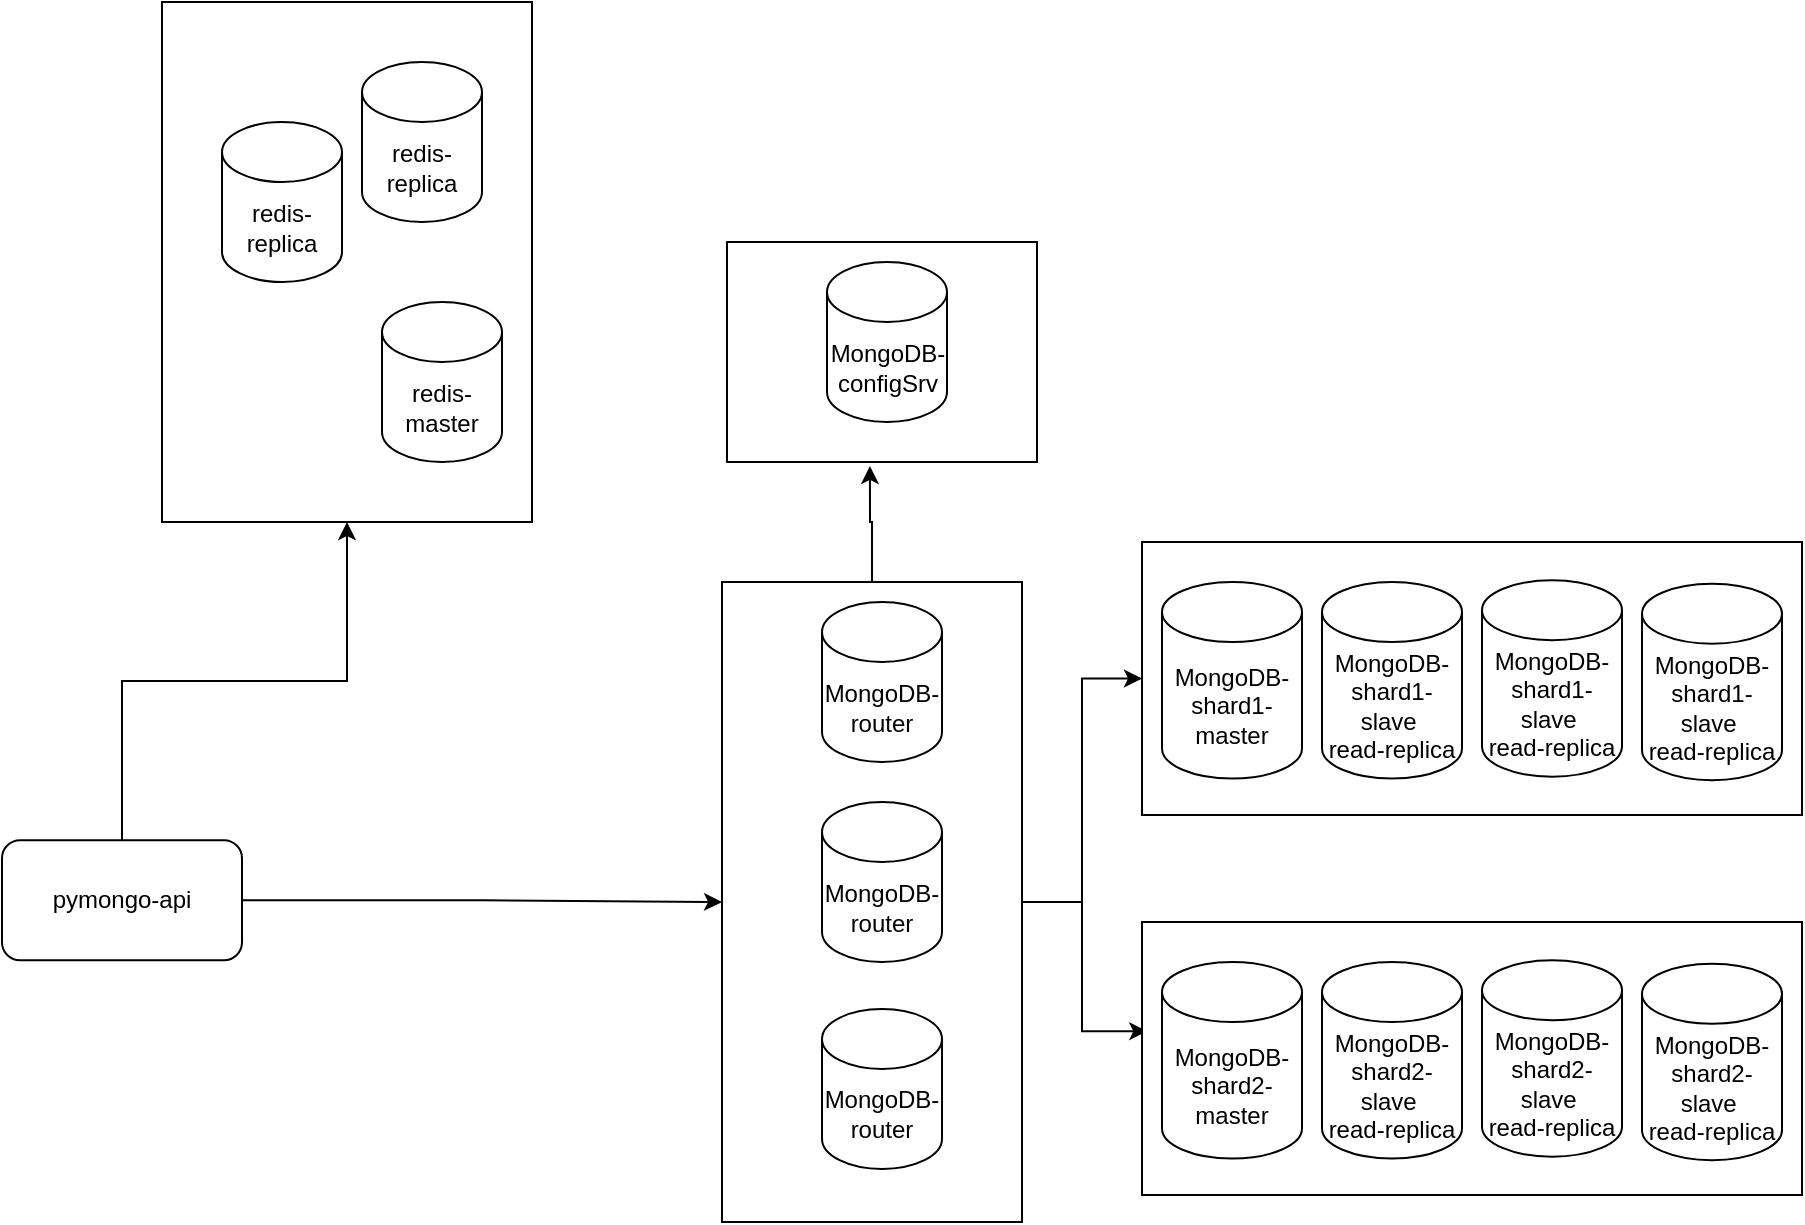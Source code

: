 <mxfile version="24.7.12">
  <diagram name="Page-1" id="-H_mtQnk-PTXWXPvYvuk">
    <mxGraphModel dx="1181" dy="1878" grid="1" gridSize="10" guides="1" tooltips="1" connect="1" arrows="1" fold="1" page="1" pageScale="1" pageWidth="1169" pageHeight="827" math="0" shadow="0">
      <root>
        <mxCell id="0" />
        <mxCell id="1" parent="0" />
        <mxCell id="_6_ejlqhK0-twmM20056-15" style="edgeStyle=orthogonalEdgeStyle;rounded=0;orthogonalLoop=1;jettySize=auto;html=1;" edge="1" parent="1" source="_6_ejlqhK0-twmM20056-6" target="_6_ejlqhK0-twmM20056-8">
          <mxGeometry relative="1" as="geometry" />
        </mxCell>
        <mxCell id="_6_ejlqhK0-twmM20056-6" value="" style="rounded=0;whiteSpace=wrap;html=1;" vertex="1" parent="1">
          <mxGeometry x="370" y="200" width="150" height="320" as="geometry" />
        </mxCell>
        <mxCell id="zA23MoTUsTF4_91t8viU-2" value="MongoDB-router" style="shape=cylinder3;whiteSpace=wrap;html=1;boundedLbl=1;backgroundOutline=1;size=15;" parent="1" vertex="1">
          <mxGeometry x="420" y="310" width="60" height="80" as="geometry" />
        </mxCell>
        <mxCell id="_6_ejlqhK0-twmM20056-7" style="edgeStyle=orthogonalEdgeStyle;rounded=0;orthogonalLoop=1;jettySize=auto;html=1;entryX=0;entryY=0.5;entryDx=0;entryDy=0;" edge="1" parent="1" source="zA23MoTUsTF4_91t8viU-3" target="_6_ejlqhK0-twmM20056-6">
          <mxGeometry relative="1" as="geometry" />
        </mxCell>
        <mxCell id="_6_ejlqhK0-twmM20056-31" style="edgeStyle=orthogonalEdgeStyle;rounded=0;orthogonalLoop=1;jettySize=auto;html=1;entryX=0.5;entryY=1;entryDx=0;entryDy=0;" edge="1" parent="1" source="zA23MoTUsTF4_91t8viU-3" target="_6_ejlqhK0-twmM20056-29">
          <mxGeometry relative="1" as="geometry" />
        </mxCell>
        <mxCell id="zA23MoTUsTF4_91t8viU-3" value="pymongo-api" style="rounded=1;whiteSpace=wrap;html=1;" parent="1" vertex="1">
          <mxGeometry x="10" y="329.12" width="120" height="60" as="geometry" />
        </mxCell>
        <mxCell id="_6_ejlqhK0-twmM20056-1" value="MongoDB-router" style="shape=cylinder3;whiteSpace=wrap;html=1;boundedLbl=1;backgroundOutline=1;size=15;" vertex="1" parent="1">
          <mxGeometry x="420" y="413.5" width="60" height="80" as="geometry" />
        </mxCell>
        <mxCell id="_6_ejlqhK0-twmM20056-2" value="MongoDB-router" style="shape=cylinder3;whiteSpace=wrap;html=1;boundedLbl=1;backgroundOutline=1;size=15;" vertex="1" parent="1">
          <mxGeometry x="420" y="210" width="60" height="80" as="geometry" />
        </mxCell>
        <mxCell id="_6_ejlqhK0-twmM20056-8" value="" style="rounded=0;whiteSpace=wrap;html=1;" vertex="1" parent="1">
          <mxGeometry x="580" y="180" width="330" height="136.5" as="geometry" />
        </mxCell>
        <mxCell id="_6_ejlqhK0-twmM20056-9" value="MongoDB-shard1-master" style="shape=cylinder3;whiteSpace=wrap;html=1;boundedLbl=1;backgroundOutline=1;size=15;" vertex="1" parent="1">
          <mxGeometry x="590" y="200" width="70" height="98.25" as="geometry" />
        </mxCell>
        <mxCell id="_6_ejlqhK0-twmM20056-10" value="MongoDB-shard1-slave&amp;nbsp;&lt;div&gt;read-replica&lt;/div&gt;" style="shape=cylinder3;whiteSpace=wrap;html=1;boundedLbl=1;backgroundOutline=1;size=15;" vertex="1" parent="1">
          <mxGeometry x="670" y="200" width="70" height="98.25" as="geometry" />
        </mxCell>
        <mxCell id="_6_ejlqhK0-twmM20056-14" style="edgeStyle=orthogonalEdgeStyle;rounded=0;orthogonalLoop=1;jettySize=auto;html=1;entryX=0.008;entryY=0.4;entryDx=0;entryDy=0;entryPerimeter=0;" edge="1" parent="1" source="_6_ejlqhK0-twmM20056-6" target="_6_ejlqhK0-twmM20056-18">
          <mxGeometry relative="1" as="geometry">
            <mxPoint x="575.38" y="426.419" as="targetPoint" />
          </mxGeometry>
        </mxCell>
        <mxCell id="_6_ejlqhK0-twmM20056-16" value="MongoDB-shard1-slave&amp;nbsp;&lt;div&gt;read-replica&lt;/div&gt;" style="shape=cylinder3;whiteSpace=wrap;html=1;boundedLbl=1;backgroundOutline=1;size=15;" vertex="1" parent="1">
          <mxGeometry x="750" y="199.12" width="70" height="98.25" as="geometry" />
        </mxCell>
        <mxCell id="_6_ejlqhK0-twmM20056-17" value="MongoDB-shard1-slave&amp;nbsp;&lt;div&gt;read-replica&lt;/div&gt;" style="shape=cylinder3;whiteSpace=wrap;html=1;boundedLbl=1;backgroundOutline=1;size=15;" vertex="1" parent="1">
          <mxGeometry x="830" y="200.87" width="70" height="98.25" as="geometry" />
        </mxCell>
        <mxCell id="_6_ejlqhK0-twmM20056-18" value="" style="rounded=0;whiteSpace=wrap;html=1;" vertex="1" parent="1">
          <mxGeometry x="580" y="370" width="330" height="136.5" as="geometry" />
        </mxCell>
        <mxCell id="_6_ejlqhK0-twmM20056-19" value="MongoDB-shard2-master" style="shape=cylinder3;whiteSpace=wrap;html=1;boundedLbl=1;backgroundOutline=1;size=15;" vertex="1" parent="1">
          <mxGeometry x="590" y="390" width="70" height="98.25" as="geometry" />
        </mxCell>
        <mxCell id="_6_ejlqhK0-twmM20056-20" value="MongoDB-shard2-slave&amp;nbsp;&lt;div&gt;read-replica&lt;/div&gt;" style="shape=cylinder3;whiteSpace=wrap;html=1;boundedLbl=1;backgroundOutline=1;size=15;" vertex="1" parent="1">
          <mxGeometry x="670" y="390" width="70" height="98.25" as="geometry" />
        </mxCell>
        <mxCell id="_6_ejlqhK0-twmM20056-21" value="MongoDB-shard2-slave&amp;nbsp;&lt;div&gt;read-replica&lt;/div&gt;" style="shape=cylinder3;whiteSpace=wrap;html=1;boundedLbl=1;backgroundOutline=1;size=15;" vertex="1" parent="1">
          <mxGeometry x="750" y="389.12" width="70" height="98.25" as="geometry" />
        </mxCell>
        <mxCell id="_6_ejlqhK0-twmM20056-22" value="MongoDB-shard2&lt;span style=&quot;background-color: initial;&quot;&gt;-slave&amp;nbsp;&lt;/span&gt;&lt;div&gt;&lt;div&gt;read-replica&lt;/div&gt;&lt;/div&gt;" style="shape=cylinder3;whiteSpace=wrap;html=1;boundedLbl=1;backgroundOutline=1;size=15;" vertex="1" parent="1">
          <mxGeometry x="830" y="390.87" width="70" height="98.25" as="geometry" />
        </mxCell>
        <mxCell id="_6_ejlqhK0-twmM20056-24" value="" style="rounded=0;whiteSpace=wrap;html=1;" vertex="1" parent="1">
          <mxGeometry x="372.5" y="30" width="155" height="110" as="geometry" />
        </mxCell>
        <mxCell id="_6_ejlqhK0-twmM20056-27" value="MongoDB-configSrv" style="shape=cylinder3;whiteSpace=wrap;html=1;boundedLbl=1;backgroundOutline=1;size=15;" vertex="1" parent="1">
          <mxGeometry x="422.5" y="40" width="60" height="80" as="geometry" />
        </mxCell>
        <mxCell id="_6_ejlqhK0-twmM20056-28" style="edgeStyle=orthogonalEdgeStyle;rounded=0;orthogonalLoop=1;jettySize=auto;html=1;entryX=0.461;entryY=1.018;entryDx=0;entryDy=0;entryPerimeter=0;" edge="1" parent="1" source="_6_ejlqhK0-twmM20056-6" target="_6_ejlqhK0-twmM20056-24">
          <mxGeometry relative="1" as="geometry" />
        </mxCell>
        <mxCell id="_6_ejlqhK0-twmM20056-29" value="" style="rounded=0;whiteSpace=wrap;html=1;" vertex="1" parent="1">
          <mxGeometry x="90" y="-90" width="185" height="260" as="geometry" />
        </mxCell>
        <mxCell id="_6_ejlqhK0-twmM20056-30" value="redis-master" style="shape=cylinder3;whiteSpace=wrap;html=1;boundedLbl=1;backgroundOutline=1;size=15;" vertex="1" parent="1">
          <mxGeometry x="200" y="60" width="60" height="80" as="geometry" />
        </mxCell>
        <mxCell id="_6_ejlqhK0-twmM20056-32" value="redis-replica" style="shape=cylinder3;whiteSpace=wrap;html=1;boundedLbl=1;backgroundOutline=1;size=15;" vertex="1" parent="1">
          <mxGeometry x="190" y="-60" width="60" height="80" as="geometry" />
        </mxCell>
        <mxCell id="_6_ejlqhK0-twmM20056-33" value="redis-replica" style="shape=cylinder3;whiteSpace=wrap;html=1;boundedLbl=1;backgroundOutline=1;size=15;" vertex="1" parent="1">
          <mxGeometry x="120" y="-30" width="60" height="80" as="geometry" />
        </mxCell>
      </root>
    </mxGraphModel>
  </diagram>
</mxfile>
